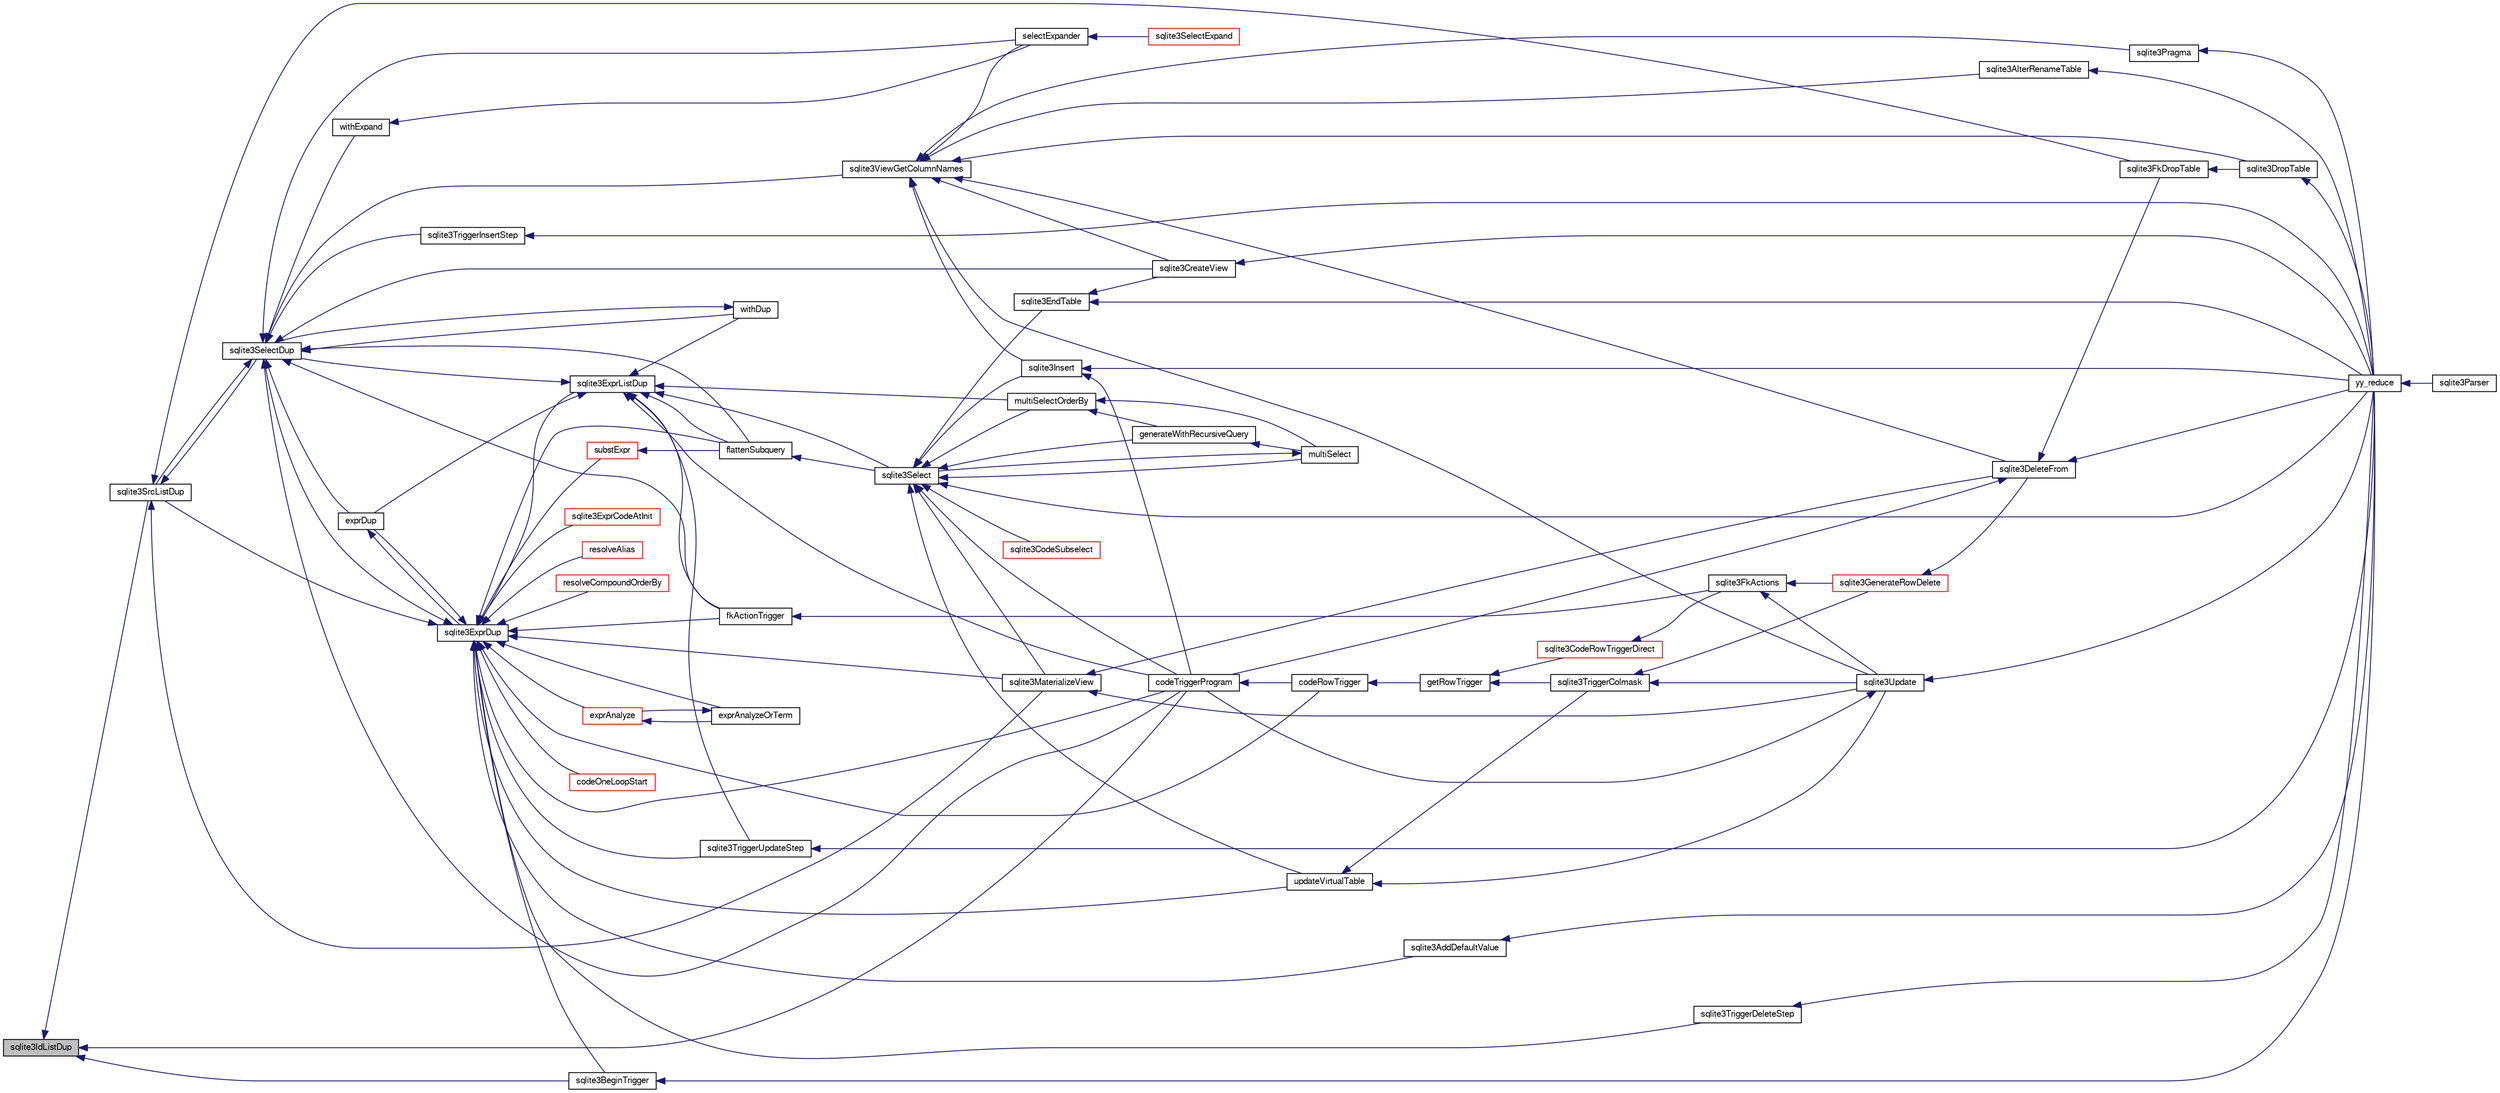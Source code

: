 digraph "sqlite3IdListDup"
{
  edge [fontname="FreeSans",fontsize="10",labelfontname="FreeSans",labelfontsize="10"];
  node [fontname="FreeSans",fontsize="10",shape=record];
  rankdir="LR";
  Node564410 [label="sqlite3IdListDup",height=0.2,width=0.4,color="black", fillcolor="grey75", style="filled", fontcolor="black"];
  Node564410 -> Node564411 [dir="back",color="midnightblue",fontsize="10",style="solid",fontname="FreeSans"];
  Node564411 [label="sqlite3SrcListDup",height=0.2,width=0.4,color="black", fillcolor="white", style="filled",URL="$sqlite3_8c.html#a915ece76ebeede6852f63a447753ef9f"];
  Node564411 -> Node564412 [dir="back",color="midnightblue",fontsize="10",style="solid",fontname="FreeSans"];
  Node564412 [label="sqlite3SelectDup",height=0.2,width=0.4,color="black", fillcolor="white", style="filled",URL="$sqlite3_8c.html#af8a7f75590dced000c27784d90b57b87"];
  Node564412 -> Node564413 [dir="back",color="midnightblue",fontsize="10",style="solid",fontname="FreeSans"];
  Node564413 [label="exprDup",height=0.2,width=0.4,color="black", fillcolor="white", style="filled",URL="$sqlite3_8c.html#a89f473c64253ae0a76749f543466a05a"];
  Node564413 -> Node564414 [dir="back",color="midnightblue",fontsize="10",style="solid",fontname="FreeSans"];
  Node564414 [label="sqlite3ExprDup",height=0.2,width=0.4,color="black", fillcolor="white", style="filled",URL="$sqlite3_8c.html#a509095508224c9f99698d86205234209"];
  Node564414 -> Node564415 [dir="back",color="midnightblue",fontsize="10",style="solid",fontname="FreeSans"];
  Node564415 [label="resolveAlias",height=0.2,width=0.4,color="red", fillcolor="white", style="filled",URL="$sqlite3_8c.html#af5aa683bef5c0eff80a792aa8a968167"];
  Node564414 -> Node564420 [dir="back",color="midnightblue",fontsize="10",style="solid",fontname="FreeSans"];
  Node564420 [label="resolveCompoundOrderBy",height=0.2,width=0.4,color="red", fillcolor="white", style="filled",URL="$sqlite3_8c.html#a462c5aa49cfd6aad6a92fa60ddefc569"];
  Node564414 -> Node564413 [dir="back",color="midnightblue",fontsize="10",style="solid",fontname="FreeSans"];
  Node564414 -> Node564503 [dir="back",color="midnightblue",fontsize="10",style="solid",fontname="FreeSans"];
  Node564503 [label="sqlite3ExprListDup",height=0.2,width=0.4,color="black", fillcolor="white", style="filled",URL="$sqlite3_8c.html#abfb0903f2fc516fcceec37b3489d528c"];
  Node564503 -> Node564413 [dir="back",color="midnightblue",fontsize="10",style="solid",fontname="FreeSans"];
  Node564503 -> Node564504 [dir="back",color="midnightblue",fontsize="10",style="solid",fontname="FreeSans"];
  Node564504 [label="withDup",height=0.2,width=0.4,color="black", fillcolor="white", style="filled",URL="$sqlite3_8c.html#a3f4d4194e35fd64b629b1533c50ffd7a"];
  Node564504 -> Node564412 [dir="back",color="midnightblue",fontsize="10",style="solid",fontname="FreeSans"];
  Node564503 -> Node564412 [dir="back",color="midnightblue",fontsize="10",style="solid",fontname="FreeSans"];
  Node564503 -> Node564505 [dir="back",color="midnightblue",fontsize="10",style="solid",fontname="FreeSans"];
  Node564505 [label="fkActionTrigger",height=0.2,width=0.4,color="black", fillcolor="white", style="filled",URL="$sqlite3_8c.html#a45d66e3277860bacad58eb6296680c8e"];
  Node564505 -> Node564438 [dir="back",color="midnightblue",fontsize="10",style="solid",fontname="FreeSans"];
  Node564438 [label="sqlite3FkActions",height=0.2,width=0.4,color="black", fillcolor="white", style="filled",URL="$sqlite3_8c.html#a39159bd1623724946c22355ba7f3ef90"];
  Node564438 -> Node564439 [dir="back",color="midnightblue",fontsize="10",style="solid",fontname="FreeSans"];
  Node564439 [label="sqlite3GenerateRowDelete",height=0.2,width=0.4,color="red", fillcolor="white", style="filled",URL="$sqlite3_8c.html#a2c76cbf3027fc18fdbb8cb4cd96b77d9"];
  Node564439 -> Node564432 [dir="back",color="midnightblue",fontsize="10",style="solid",fontname="FreeSans"];
  Node564432 [label="sqlite3DeleteFrom",height=0.2,width=0.4,color="black", fillcolor="white", style="filled",URL="$sqlite3_8c.html#ab9b4b45349188b49eabb23f94608a091"];
  Node564432 -> Node564433 [dir="back",color="midnightblue",fontsize="10",style="solid",fontname="FreeSans"];
  Node564433 [label="sqlite3FkDropTable",height=0.2,width=0.4,color="black", fillcolor="white", style="filled",URL="$sqlite3_8c.html#a1218c6fc74e89152ceaa4760e82f5ef9"];
  Node564433 -> Node564431 [dir="back",color="midnightblue",fontsize="10",style="solid",fontname="FreeSans"];
  Node564431 [label="sqlite3DropTable",height=0.2,width=0.4,color="black", fillcolor="white", style="filled",URL="$sqlite3_8c.html#a5534f77364b5568783c0e50db3c9defb"];
  Node564431 -> Node564427 [dir="back",color="midnightblue",fontsize="10",style="solid",fontname="FreeSans"];
  Node564427 [label="yy_reduce",height=0.2,width=0.4,color="black", fillcolor="white", style="filled",URL="$sqlite3_8c.html#a7c419a9b25711c666a9a2449ef377f14"];
  Node564427 -> Node564428 [dir="back",color="midnightblue",fontsize="10",style="solid",fontname="FreeSans"];
  Node564428 [label="sqlite3Parser",height=0.2,width=0.4,color="black", fillcolor="white", style="filled",URL="$sqlite3_8c.html#a0327d71a5fabe0b6a343d78a2602e72a"];
  Node564432 -> Node564434 [dir="back",color="midnightblue",fontsize="10",style="solid",fontname="FreeSans"];
  Node564434 [label="codeTriggerProgram",height=0.2,width=0.4,color="black", fillcolor="white", style="filled",URL="$sqlite3_8c.html#a120801f59d9281d201d2ff4b2606836e"];
  Node564434 -> Node564435 [dir="back",color="midnightblue",fontsize="10",style="solid",fontname="FreeSans"];
  Node564435 [label="codeRowTrigger",height=0.2,width=0.4,color="black", fillcolor="white", style="filled",URL="$sqlite3_8c.html#a463cea5aaaf388b560b206570a0022fc"];
  Node564435 -> Node564436 [dir="back",color="midnightblue",fontsize="10",style="solid",fontname="FreeSans"];
  Node564436 [label="getRowTrigger",height=0.2,width=0.4,color="black", fillcolor="white", style="filled",URL="$sqlite3_8c.html#a69626ef20b540d1a2b19cf56f3f45689"];
  Node564436 -> Node564437 [dir="back",color="midnightblue",fontsize="10",style="solid",fontname="FreeSans"];
  Node564437 [label="sqlite3CodeRowTriggerDirect",height=0.2,width=0.4,color="red", fillcolor="white", style="filled",URL="$sqlite3_8c.html#ad92829f9001bcf89a0299dad5a48acd4"];
  Node564437 -> Node564438 [dir="back",color="midnightblue",fontsize="10",style="solid",fontname="FreeSans"];
  Node564436 -> Node564444 [dir="back",color="midnightblue",fontsize="10",style="solid",fontname="FreeSans"];
  Node564444 [label="sqlite3TriggerColmask",height=0.2,width=0.4,color="black", fillcolor="white", style="filled",URL="$sqlite3_8c.html#acace8e99e37ae5e84ea03c65e820c540"];
  Node564444 -> Node564439 [dir="back",color="midnightblue",fontsize="10",style="solid",fontname="FreeSans"];
  Node564444 -> Node564442 [dir="back",color="midnightblue",fontsize="10",style="solid",fontname="FreeSans"];
  Node564442 [label="sqlite3Update",height=0.2,width=0.4,color="black", fillcolor="white", style="filled",URL="$sqlite3_8c.html#ac5aa67c46e8cc8174566fabe6809fafa"];
  Node564442 -> Node564434 [dir="back",color="midnightblue",fontsize="10",style="solid",fontname="FreeSans"];
  Node564442 -> Node564427 [dir="back",color="midnightblue",fontsize="10",style="solid",fontname="FreeSans"];
  Node564432 -> Node564427 [dir="back",color="midnightblue",fontsize="10",style="solid",fontname="FreeSans"];
  Node564438 -> Node564442 [dir="back",color="midnightblue",fontsize="10",style="solid",fontname="FreeSans"];
  Node564503 -> Node564481 [dir="back",color="midnightblue",fontsize="10",style="solid",fontname="FreeSans"];
  Node564481 [label="multiSelectOrderBy",height=0.2,width=0.4,color="black", fillcolor="white", style="filled",URL="$sqlite3_8c.html#afcdb8488c6f4dfdadaf9f04bca35b808"];
  Node564481 -> Node564479 [dir="back",color="midnightblue",fontsize="10",style="solid",fontname="FreeSans"];
  Node564479 [label="generateWithRecursiveQuery",height=0.2,width=0.4,color="black", fillcolor="white", style="filled",URL="$sqlite3_8c.html#ade2c3663fa9c3b9676507984b9483942"];
  Node564479 -> Node564480 [dir="back",color="midnightblue",fontsize="10",style="solid",fontname="FreeSans"];
  Node564480 [label="multiSelect",height=0.2,width=0.4,color="black", fillcolor="white", style="filled",URL="$sqlite3_8c.html#a6456c61f3d9b2389738753cedfa24fa7"];
  Node564480 -> Node564448 [dir="back",color="midnightblue",fontsize="10",style="solid",fontname="FreeSans"];
  Node564448 [label="sqlite3Select",height=0.2,width=0.4,color="black", fillcolor="white", style="filled",URL="$sqlite3_8c.html#a2465ee8c956209ba4b272477b7c21a45"];
  Node564448 -> Node564449 [dir="back",color="midnightblue",fontsize="10",style="solid",fontname="FreeSans"];
  Node564449 [label="sqlite3CodeSubselect",height=0.2,width=0.4,color="red", fillcolor="white", style="filled",URL="$sqlite3_8c.html#aa69b46d2204a1d1b110107a1be12ee0c"];
  Node564448 -> Node564425 [dir="back",color="midnightblue",fontsize="10",style="solid",fontname="FreeSans"];
  Node564425 [label="sqlite3EndTable",height=0.2,width=0.4,color="black", fillcolor="white", style="filled",URL="$sqlite3_8c.html#a7b5f2c66c0f0b6f819d970ca389768b0"];
  Node564425 -> Node564426 [dir="back",color="midnightblue",fontsize="10",style="solid",fontname="FreeSans"];
  Node564426 [label="sqlite3CreateView",height=0.2,width=0.4,color="black", fillcolor="white", style="filled",URL="$sqlite3_8c.html#a9d85cb00ff71dee5cd9a019503a6982e"];
  Node564426 -> Node564427 [dir="back",color="midnightblue",fontsize="10",style="solid",fontname="FreeSans"];
  Node564425 -> Node564427 [dir="back",color="midnightblue",fontsize="10",style="solid",fontname="FreeSans"];
  Node564448 -> Node564497 [dir="back",color="midnightblue",fontsize="10",style="solid",fontname="FreeSans"];
  Node564497 [label="sqlite3MaterializeView",height=0.2,width=0.4,color="black", fillcolor="white", style="filled",URL="$sqlite3_8c.html#a4557984b0b75f998fb0c3f231c9b1def"];
  Node564497 -> Node564432 [dir="back",color="midnightblue",fontsize="10",style="solid",fontname="FreeSans"];
  Node564497 -> Node564442 [dir="back",color="midnightblue",fontsize="10",style="solid",fontname="FreeSans"];
  Node564448 -> Node564441 [dir="back",color="midnightblue",fontsize="10",style="solid",fontname="FreeSans"];
  Node564441 [label="sqlite3Insert",height=0.2,width=0.4,color="black", fillcolor="white", style="filled",URL="$sqlite3_8c.html#a5b17c9c2000bae6bdff8e6be48d7dc2b"];
  Node564441 -> Node564434 [dir="back",color="midnightblue",fontsize="10",style="solid",fontname="FreeSans"];
  Node564441 -> Node564427 [dir="back",color="midnightblue",fontsize="10",style="solid",fontname="FreeSans"];
  Node564448 -> Node564479 [dir="back",color="midnightblue",fontsize="10",style="solid",fontname="FreeSans"];
  Node564448 -> Node564480 [dir="back",color="midnightblue",fontsize="10",style="solid",fontname="FreeSans"];
  Node564448 -> Node564481 [dir="back",color="midnightblue",fontsize="10",style="solid",fontname="FreeSans"];
  Node564448 -> Node564434 [dir="back",color="midnightblue",fontsize="10",style="solid",fontname="FreeSans"];
  Node564448 -> Node564498 [dir="back",color="midnightblue",fontsize="10",style="solid",fontname="FreeSans"];
  Node564498 [label="updateVirtualTable",height=0.2,width=0.4,color="black", fillcolor="white", style="filled",URL="$sqlite3_8c.html#a740220531db9293c39a2cdd7da3f74e1"];
  Node564498 -> Node564444 [dir="back",color="midnightblue",fontsize="10",style="solid",fontname="FreeSans"];
  Node564498 -> Node564442 [dir="back",color="midnightblue",fontsize="10",style="solid",fontname="FreeSans"];
  Node564448 -> Node564427 [dir="back",color="midnightblue",fontsize="10",style="solid",fontname="FreeSans"];
  Node564481 -> Node564480 [dir="back",color="midnightblue",fontsize="10",style="solid",fontname="FreeSans"];
  Node564503 -> Node564506 [dir="back",color="midnightblue",fontsize="10",style="solid",fontname="FreeSans"];
  Node564506 [label="flattenSubquery",height=0.2,width=0.4,color="black", fillcolor="white", style="filled",URL="$sqlite3_8c.html#aa7dcde293e634ad09c4d76c16a640491"];
  Node564506 -> Node564448 [dir="back",color="midnightblue",fontsize="10",style="solid",fontname="FreeSans"];
  Node564503 -> Node564448 [dir="back",color="midnightblue",fontsize="10",style="solid",fontname="FreeSans"];
  Node564503 -> Node564507 [dir="back",color="midnightblue",fontsize="10",style="solid",fontname="FreeSans"];
  Node564507 [label="sqlite3TriggerUpdateStep",height=0.2,width=0.4,color="black", fillcolor="white", style="filled",URL="$sqlite3_8c.html#a747552fbad2050589d779b2baee13941"];
  Node564507 -> Node564427 [dir="back",color="midnightblue",fontsize="10",style="solid",fontname="FreeSans"];
  Node564503 -> Node564434 [dir="back",color="midnightblue",fontsize="10",style="solid",fontname="FreeSans"];
  Node564414 -> Node564411 [dir="back",color="midnightblue",fontsize="10",style="solid",fontname="FreeSans"];
  Node564414 -> Node564412 [dir="back",color="midnightblue",fontsize="10",style="solid",fontname="FreeSans"];
  Node564414 -> Node564508 [dir="back",color="midnightblue",fontsize="10",style="solid",fontname="FreeSans"];
  Node564508 [label="sqlite3ExprCodeAtInit",height=0.2,width=0.4,color="red", fillcolor="white", style="filled",URL="$sqlite3_8c.html#ac95e17399015e079099a882989e125c1"];
  Node564414 -> Node564509 [dir="back",color="midnightblue",fontsize="10",style="solid",fontname="FreeSans"];
  Node564509 [label="sqlite3AddDefaultValue",height=0.2,width=0.4,color="black", fillcolor="white", style="filled",URL="$sqlite3_8c.html#a0c9a36f669a7f33ff5e2db5d8586ef6b"];
  Node564509 -> Node564427 [dir="back",color="midnightblue",fontsize="10",style="solid",fontname="FreeSans"];
  Node564414 -> Node564497 [dir="back",color="midnightblue",fontsize="10",style="solid",fontname="FreeSans"];
  Node564414 -> Node564505 [dir="back",color="midnightblue",fontsize="10",style="solid",fontname="FreeSans"];
  Node564414 -> Node564510 [dir="back",color="midnightblue",fontsize="10",style="solid",fontname="FreeSans"];
  Node564510 [label="substExpr",height=0.2,width=0.4,color="red", fillcolor="white", style="filled",URL="$sqlite3_8c.html#a7e30cc0ad46f01288c342a4e378d9484"];
  Node564510 -> Node564506 [dir="back",color="midnightblue",fontsize="10",style="solid",fontname="FreeSans"];
  Node564414 -> Node564506 [dir="back",color="midnightblue",fontsize="10",style="solid",fontname="FreeSans"];
  Node564414 -> Node564513 [dir="back",color="midnightblue",fontsize="10",style="solid",fontname="FreeSans"];
  Node564513 [label="sqlite3BeginTrigger",height=0.2,width=0.4,color="black", fillcolor="white", style="filled",URL="$sqlite3_8c.html#ac20a731dbd52edec68a09962c7f39a4c"];
  Node564513 -> Node564427 [dir="back",color="midnightblue",fontsize="10",style="solid",fontname="FreeSans"];
  Node564414 -> Node564507 [dir="back",color="midnightblue",fontsize="10",style="solid",fontname="FreeSans"];
  Node564414 -> Node564514 [dir="back",color="midnightblue",fontsize="10",style="solid",fontname="FreeSans"];
  Node564514 [label="sqlite3TriggerDeleteStep",height=0.2,width=0.4,color="black", fillcolor="white", style="filled",URL="$sqlite3_8c.html#a7f1bcb4e2de5e641f2c286d27348f823"];
  Node564514 -> Node564427 [dir="back",color="midnightblue",fontsize="10",style="solid",fontname="FreeSans"];
  Node564414 -> Node564434 [dir="back",color="midnightblue",fontsize="10",style="solid",fontname="FreeSans"];
  Node564414 -> Node564435 [dir="back",color="midnightblue",fontsize="10",style="solid",fontname="FreeSans"];
  Node564414 -> Node564498 [dir="back",color="midnightblue",fontsize="10",style="solid",fontname="FreeSans"];
  Node564414 -> Node564494 [dir="back",color="midnightblue",fontsize="10",style="solid",fontname="FreeSans"];
  Node564494 [label="exprAnalyzeOrTerm",height=0.2,width=0.4,color="black", fillcolor="white", style="filled",URL="$sqlite3_8c.html#ab95cabd8b51cb2291b5bef0c4a3776d2"];
  Node564494 -> Node564487 [dir="back",color="midnightblue",fontsize="10",style="solid",fontname="FreeSans"];
  Node564487 [label="exprAnalyze",height=0.2,width=0.4,color="red", fillcolor="white", style="filled",URL="$sqlite3_8c.html#acb10e48c9a4184a4edd9bfd5b14ad0b7"];
  Node564487 -> Node564494 [dir="back",color="midnightblue",fontsize="10",style="solid",fontname="FreeSans"];
  Node564414 -> Node564487 [dir="back",color="midnightblue",fontsize="10",style="solid",fontname="FreeSans"];
  Node564414 -> Node564470 [dir="back",color="midnightblue",fontsize="10",style="solid",fontname="FreeSans"];
  Node564470 [label="codeOneLoopStart",height=0.2,width=0.4,color="red", fillcolor="white", style="filled",URL="$sqlite3_8c.html#aa868875120b151c169cc79139ed6e008"];
  Node564412 -> Node564504 [dir="back",color="midnightblue",fontsize="10",style="solid",fontname="FreeSans"];
  Node564412 -> Node564411 [dir="back",color="midnightblue",fontsize="10",style="solid",fontname="FreeSans"];
  Node564412 -> Node564426 [dir="back",color="midnightblue",fontsize="10",style="solid",fontname="FreeSans"];
  Node564412 -> Node564429 [dir="back",color="midnightblue",fontsize="10",style="solid",fontname="FreeSans"];
  Node564429 [label="sqlite3ViewGetColumnNames",height=0.2,width=0.4,color="black", fillcolor="white", style="filled",URL="$sqlite3_8c.html#aebc7cd8d9e2bd174ae0a60363d3f6ce8"];
  Node564429 -> Node564430 [dir="back",color="midnightblue",fontsize="10",style="solid",fontname="FreeSans"];
  Node564430 [label="sqlite3AlterRenameTable",height=0.2,width=0.4,color="black", fillcolor="white", style="filled",URL="$sqlite3_8c.html#aa5cfdb507ff74e559f2efb0318c96d2c"];
  Node564430 -> Node564427 [dir="back",color="midnightblue",fontsize="10",style="solid",fontname="FreeSans"];
  Node564429 -> Node564426 [dir="back",color="midnightblue",fontsize="10",style="solid",fontname="FreeSans"];
  Node564429 -> Node564431 [dir="back",color="midnightblue",fontsize="10",style="solid",fontname="FreeSans"];
  Node564429 -> Node564432 [dir="back",color="midnightblue",fontsize="10",style="solid",fontname="FreeSans"];
  Node564429 -> Node564441 [dir="back",color="midnightblue",fontsize="10",style="solid",fontname="FreeSans"];
  Node564429 -> Node564445 [dir="back",color="midnightblue",fontsize="10",style="solid",fontname="FreeSans"];
  Node564445 [label="sqlite3Pragma",height=0.2,width=0.4,color="black", fillcolor="white", style="filled",URL="$sqlite3_8c.html#a111391370f58f8e6a6eca51fd34d62ed"];
  Node564445 -> Node564427 [dir="back",color="midnightblue",fontsize="10",style="solid",fontname="FreeSans"];
  Node564429 -> Node564446 [dir="back",color="midnightblue",fontsize="10",style="solid",fontname="FreeSans"];
  Node564446 [label="selectExpander",height=0.2,width=0.4,color="black", fillcolor="white", style="filled",URL="$sqlite3_8c.html#abee977318fbf74531340c6e41b0ca953"];
  Node564446 -> Node564447 [dir="back",color="midnightblue",fontsize="10",style="solid",fontname="FreeSans"];
  Node564447 [label="sqlite3SelectExpand",height=0.2,width=0.4,color="red", fillcolor="white", style="filled",URL="$sqlite3_8c.html#ae55acd1d8219505e629c2148950fa3de"];
  Node564429 -> Node564442 [dir="back",color="midnightblue",fontsize="10",style="solid",fontname="FreeSans"];
  Node564412 -> Node564505 [dir="back",color="midnightblue",fontsize="10",style="solid",fontname="FreeSans"];
  Node564412 -> Node564506 [dir="back",color="midnightblue",fontsize="10",style="solid",fontname="FreeSans"];
  Node564412 -> Node564515 [dir="back",color="midnightblue",fontsize="10",style="solid",fontname="FreeSans"];
  Node564515 [label="withExpand",height=0.2,width=0.4,color="black", fillcolor="white", style="filled",URL="$sqlite3_8c.html#abfe30ddf22391eeda2da9ba60c23bf0b"];
  Node564515 -> Node564446 [dir="back",color="midnightblue",fontsize="10",style="solid",fontname="FreeSans"];
  Node564412 -> Node564446 [dir="back",color="midnightblue",fontsize="10",style="solid",fontname="FreeSans"];
  Node564412 -> Node564516 [dir="back",color="midnightblue",fontsize="10",style="solid",fontname="FreeSans"];
  Node564516 [label="sqlite3TriggerInsertStep",height=0.2,width=0.4,color="black", fillcolor="white", style="filled",URL="$sqlite3_8c.html#a7204c378dad0dfefd6ab40c3d9508c64"];
  Node564516 -> Node564427 [dir="back",color="midnightblue",fontsize="10",style="solid",fontname="FreeSans"];
  Node564412 -> Node564434 [dir="back",color="midnightblue",fontsize="10",style="solid",fontname="FreeSans"];
  Node564411 -> Node564497 [dir="back",color="midnightblue",fontsize="10",style="solid",fontname="FreeSans"];
  Node564411 -> Node564433 [dir="back",color="midnightblue",fontsize="10",style="solid",fontname="FreeSans"];
  Node564410 -> Node564513 [dir="back",color="midnightblue",fontsize="10",style="solid",fontname="FreeSans"];
  Node564410 -> Node564434 [dir="back",color="midnightblue",fontsize="10",style="solid",fontname="FreeSans"];
}
